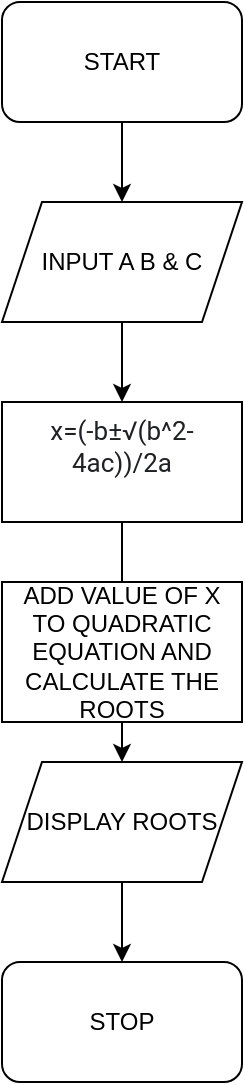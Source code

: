 <mxfile version="15.9.6" type="device"><diagram id="-9vbfMaWbwWlSs70110u" name="Page-1"><mxGraphModel dx="1038" dy="579" grid="1" gridSize="10" guides="1" tooltips="1" connect="1" arrows="1" fold="1" page="1" pageScale="1" pageWidth="827" pageHeight="1169" math="0" shadow="0"><root><mxCell id="0"/><mxCell id="1" parent="0"/><mxCell id="hSyHoAQoGXeru-VtLLKQ-1" value="START" style="rounded=1;whiteSpace=wrap;html=1;" vertex="1" parent="1"><mxGeometry x="360" y="40" width="120" height="60" as="geometry"/></mxCell><mxCell id="hSyHoAQoGXeru-VtLLKQ-2" value="STOP" style="rounded=1;whiteSpace=wrap;html=1;" vertex="1" parent="1"><mxGeometry x="360" y="520" width="120" height="60" as="geometry"/></mxCell><mxCell id="hSyHoAQoGXeru-VtLLKQ-3" value="INPUT A B &amp;amp; C" style="shape=parallelogram;perimeter=parallelogramPerimeter;whiteSpace=wrap;html=1;fixedSize=1;" vertex="1" parent="1"><mxGeometry x="360" y="140" width="120" height="60" as="geometry"/></mxCell><mxCell id="hSyHoAQoGXeru-VtLLKQ-4" value="&lt;span style=&quot;color: rgb(32 , 33 , 36) ; font-family: &amp;#34;roboto&amp;#34; , &amp;#34;arial&amp;#34; , sans-serif ; font-size: 13px ; text-align: left ; background-color: rgb(255 , 255 , 255)&quot;&gt;x=(-b±√(b^2-4ac))/2a&lt;br/&gt;&lt;br/&gt;&lt;/span&gt;" style="rounded=0;whiteSpace=wrap;html=1;" vertex="1" parent="1"><mxGeometry x="360" y="240" width="120" height="60" as="geometry"/></mxCell><mxCell id="hSyHoAQoGXeru-VtLLKQ-5" value="DISPLAY ROOTS" style="shape=parallelogram;perimeter=parallelogramPerimeter;whiteSpace=wrap;html=1;fixedSize=1;" vertex="1" parent="1"><mxGeometry x="360" y="420" width="120" height="60" as="geometry"/></mxCell><mxCell id="hSyHoAQoGXeru-VtLLKQ-6" value="" style="endArrow=classic;html=1;rounded=0;entryX=0.5;entryY=0;entryDx=0;entryDy=0;" edge="1" parent="1" target="hSyHoAQoGXeru-VtLLKQ-3"><mxGeometry width="50" height="50" relative="1" as="geometry"><mxPoint x="420" y="100" as="sourcePoint"/><mxPoint x="470" y="50" as="targetPoint"/></mxGeometry></mxCell><mxCell id="hSyHoAQoGXeru-VtLLKQ-7" value="" style="endArrow=classic;html=1;rounded=0;exitX=0.5;exitY=1;exitDx=0;exitDy=0;" edge="1" parent="1" source="hSyHoAQoGXeru-VtLLKQ-3" target="hSyHoAQoGXeru-VtLLKQ-4"><mxGeometry width="50" height="50" relative="1" as="geometry"><mxPoint x="390" y="320" as="sourcePoint"/><mxPoint x="440" y="270" as="targetPoint"/></mxGeometry></mxCell><mxCell id="hSyHoAQoGXeru-VtLLKQ-8" value="" style="endArrow=classic;html=1;rounded=0;exitX=0.5;exitY=1;exitDx=0;exitDy=0;entryX=0.5;entryY=0;entryDx=0;entryDy=0;startArrow=none;" edge="1" parent="1" source="hSyHoAQoGXeru-VtLLKQ-11" target="hSyHoAQoGXeru-VtLLKQ-5"><mxGeometry width="50" height="50" relative="1" as="geometry"><mxPoint x="300" y="380" as="sourcePoint"/><mxPoint x="350" y="330" as="targetPoint"/></mxGeometry></mxCell><mxCell id="hSyHoAQoGXeru-VtLLKQ-9" value="" style="endArrow=classic;html=1;rounded=0;exitX=0.5;exitY=1;exitDx=0;exitDy=0;entryX=0.5;entryY=0;entryDx=0;entryDy=0;" edge="1" parent="1" source="hSyHoAQoGXeru-VtLLKQ-5" target="hSyHoAQoGXeru-VtLLKQ-2"><mxGeometry width="50" height="50" relative="1" as="geometry"><mxPoint x="210" y="470" as="sourcePoint"/><mxPoint x="260" y="420" as="targetPoint"/></mxGeometry></mxCell><mxCell id="hSyHoAQoGXeru-VtLLKQ-11" value="ADD VALUE OF X TO QUADRATIC EQUATION AND CALCULATE THE ROOTS" style="rounded=0;whiteSpace=wrap;html=1;" vertex="1" parent="1"><mxGeometry x="360" y="330" width="120" height="70" as="geometry"/></mxCell><mxCell id="hSyHoAQoGXeru-VtLLKQ-12" value="" style="endArrow=none;html=1;rounded=0;exitX=0.5;exitY=1;exitDx=0;exitDy=0;entryX=0.5;entryY=0;entryDx=0;entryDy=0;" edge="1" parent="1" source="hSyHoAQoGXeru-VtLLKQ-4" target="hSyHoAQoGXeru-VtLLKQ-11"><mxGeometry width="50" height="50" relative="1" as="geometry"><mxPoint x="420" y="300" as="sourcePoint"/><mxPoint x="420" y="420" as="targetPoint"/></mxGeometry></mxCell></root></mxGraphModel></diagram></mxfile>